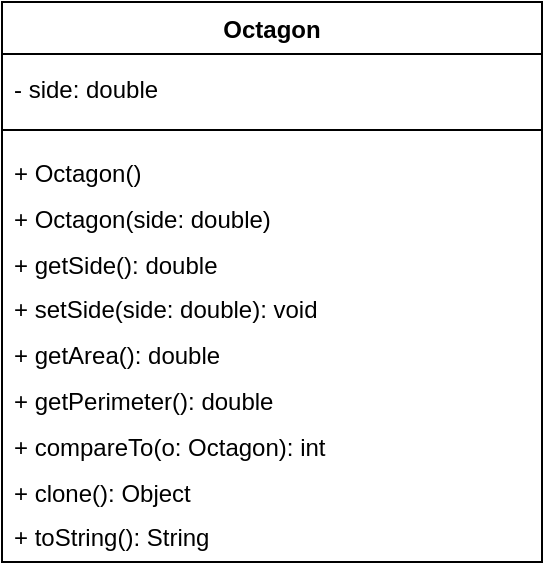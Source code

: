 <mxfile version="27.1.1">
  <diagram name="Page-1" id="c4lcNRsMolZl0IEA_V5V">
    <mxGraphModel dx="707" dy="729" grid="1" gridSize="10" guides="1" tooltips="1" connect="1" arrows="1" fold="1" page="1" pageScale="1" pageWidth="850" pageHeight="1100" math="0" shadow="0">
      <root>
        <mxCell id="0" />
        <mxCell id="1" parent="0" />
        <mxCell id="y7YPNm6CZn9QZTvE1YFi-9" value="Octagon" style="swimlane;fontStyle=1;align=center;verticalAlign=top;childLayout=stackLayout;horizontal=1;startSize=26;horizontalStack=0;resizeParent=1;resizeParentMax=0;resizeLast=0;collapsible=1;marginBottom=0;whiteSpace=wrap;html=1;" vertex="1" parent="1">
          <mxGeometry x="40" y="40" width="270" height="280" as="geometry" />
        </mxCell>
        <mxCell id="y7YPNm6CZn9QZTvE1YFi-10" value="&lt;div style=&quot;line-height: 190%;&quot;&gt;- side: double&lt;/div&gt;" style="text;strokeColor=none;fillColor=none;align=left;verticalAlign=top;spacingLeft=4;spacingRight=4;overflow=hidden;rotatable=0;points=[[0,0.5],[1,0.5]];portConstraint=eastwest;whiteSpace=wrap;html=1;" vertex="1" parent="y7YPNm6CZn9QZTvE1YFi-9">
          <mxGeometry y="26" width="270" height="34" as="geometry" />
        </mxCell>
        <mxCell id="y7YPNm6CZn9QZTvE1YFi-11" value="" style="line;strokeWidth=1;fillColor=none;align=left;verticalAlign=middle;spacingTop=-1;spacingLeft=3;spacingRight=3;rotatable=0;labelPosition=right;points=[];portConstraint=eastwest;strokeColor=inherit;" vertex="1" parent="y7YPNm6CZn9QZTvE1YFi-9">
          <mxGeometry y="60" width="270" height="8" as="geometry" />
        </mxCell>
        <mxCell id="y7YPNm6CZn9QZTvE1YFi-12" value="&lt;div style=&quot;line-height: 190%;&quot;&gt;&lt;div&gt;+ Octagon()&lt;/div&gt;&lt;div&gt;+ Octagon(side: double)&lt;/div&gt;&lt;div&gt;+ getSide(): double&lt;/div&gt;&lt;div&gt;+ setSide(side: double): void&lt;/div&gt;&lt;div&gt;+ getArea(): double&lt;/div&gt;&lt;div&gt;+ getPerimeter(): double&lt;/div&gt;&lt;div&gt;+ compareTo(o: Octagon): int&lt;/div&gt;&lt;div&gt;+ clone(): Object&lt;/div&gt;&lt;div&gt;+ toString(): String&lt;/div&gt;&lt;/div&gt;" style="text;strokeColor=none;fillColor=none;align=left;verticalAlign=top;spacingLeft=4;spacingRight=4;overflow=hidden;rotatable=0;points=[[0,0.5],[1,0.5]];portConstraint=eastwest;whiteSpace=wrap;html=1;" vertex="1" parent="y7YPNm6CZn9QZTvE1YFi-9">
          <mxGeometry y="68" width="270" height="212" as="geometry" />
        </mxCell>
      </root>
    </mxGraphModel>
  </diagram>
</mxfile>
